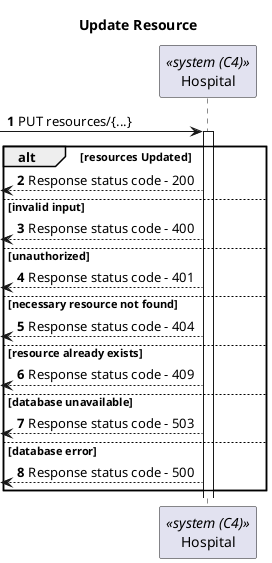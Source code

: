 @startuml Generics

autonumber
skinparam packageStyle rect

title Update Resource

participant "Hospital" as H <<system (C4)>>

-> H: PUT resources/{...}

activate H

alt resources Updated

  <-- H: Response status code - 200

else invalid input

  <-- H: Response status code - 400

else unauthorized

  <-- H: Response status code - 401

else necessary resource not found

  <-- H: Response status code - 404

else resource already exists

  <-- H: Response status code - 409

else database unavailable

  <-- H: Response status code - 503

else database error

  <-- H: Response status code - 500

end

@enduml